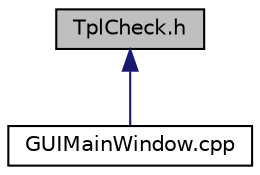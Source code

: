 digraph "TplCheck.h"
{
  edge [fontname="Helvetica",fontsize="10",labelfontname="Helvetica",labelfontsize="10"];
  node [fontname="Helvetica",fontsize="10",shape=record];
  Node4 [label="TplCheck.h",height=0.2,width=0.4,color="black", fillcolor="grey75", style="filled", fontcolor="black"];
  Node4 -> Node5 [dir="back",color="midnightblue",fontsize="10",style="solid",fontname="Helvetica"];
  Node5 [label="GUIMainWindow.cpp",height=0.2,width=0.4,color="black", fillcolor="white", style="filled",URL="$de/d51/_g_u_i_main_window_8cpp.html"];
}
